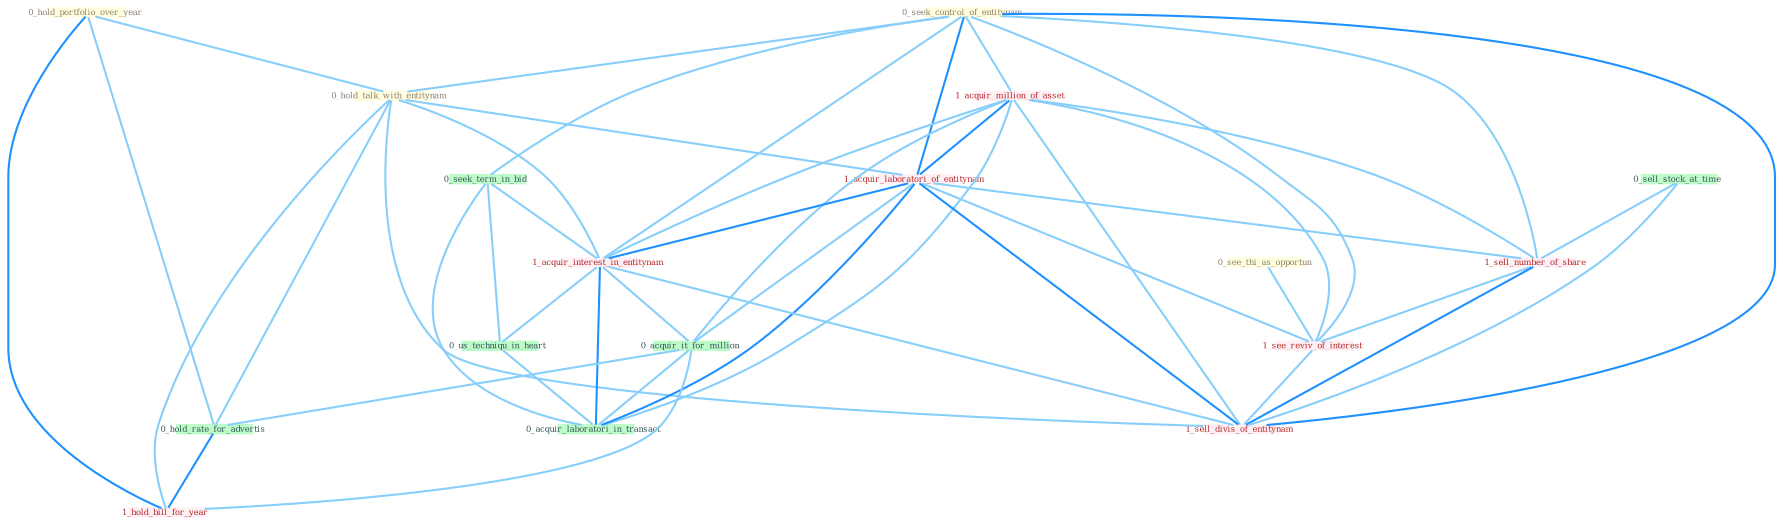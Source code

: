 Graph G{ 
    node
    [shape=polygon,style=filled,width=.5,height=.06,color="#BDFCC9",fixedsize=true,fontsize=4,
    fontcolor="#2f4f4f"];
    {node
    [color="#ffffe0", fontcolor="#8b7d6b"] "0_hold_portfolio_over_year " "0_see_thi_as_opportun " "0_seek_control_of_entitynam " "0_hold_talk_with_entitynam "}
{node [color="#fff0f5", fontcolor="#b22222"] "1_acquir_million_of_asset " "1_acquir_laboratori_of_entitynam " "1_acquir_interest_in_entitynam " "1_sell_number_of_share " "1_see_reviv_of_interest " "1_hold_bill_for_year " "1_sell_divis_of_entitynam "}
edge [color="#B0E2FF"];

	"0_hold_portfolio_over_year " -- "0_hold_talk_with_entitynam " [w="1", color="#87cefa" ];
	"0_hold_portfolio_over_year " -- "0_hold_rate_for_advertis " [w="1", color="#87cefa" ];
	"0_hold_portfolio_over_year " -- "1_hold_bill_for_year " [w="2", color="#1e90ff" , len=0.8];
	"0_see_thi_as_opportun " -- "1_see_reviv_of_interest " [w="1", color="#87cefa" ];
	"0_seek_control_of_entitynam " -- "0_hold_talk_with_entitynam " [w="1", color="#87cefa" ];
	"0_seek_control_of_entitynam " -- "1_acquir_million_of_asset " [w="1", color="#87cefa" ];
	"0_seek_control_of_entitynam " -- "1_acquir_laboratori_of_entitynam " [w="2", color="#1e90ff" , len=0.8];
	"0_seek_control_of_entitynam " -- "0_seek_term_in_bid " [w="1", color="#87cefa" ];
	"0_seek_control_of_entitynam " -- "1_acquir_interest_in_entitynam " [w="1", color="#87cefa" ];
	"0_seek_control_of_entitynam " -- "1_sell_number_of_share " [w="1", color="#87cefa" ];
	"0_seek_control_of_entitynam " -- "1_see_reviv_of_interest " [w="1", color="#87cefa" ];
	"0_seek_control_of_entitynam " -- "1_sell_divis_of_entitynam " [w="2", color="#1e90ff" , len=0.8];
	"0_hold_talk_with_entitynam " -- "1_acquir_laboratori_of_entitynam " [w="1", color="#87cefa" ];
	"0_hold_talk_with_entitynam " -- "1_acquir_interest_in_entitynam " [w="1", color="#87cefa" ];
	"0_hold_talk_with_entitynam " -- "0_hold_rate_for_advertis " [w="1", color="#87cefa" ];
	"0_hold_talk_with_entitynam " -- "1_hold_bill_for_year " [w="1", color="#87cefa" ];
	"0_hold_talk_with_entitynam " -- "1_sell_divis_of_entitynam " [w="1", color="#87cefa" ];
	"1_acquir_million_of_asset " -- "1_acquir_laboratori_of_entitynam " [w="2", color="#1e90ff" , len=0.8];
	"1_acquir_million_of_asset " -- "1_acquir_interest_in_entitynam " [w="1", color="#87cefa" ];
	"1_acquir_million_of_asset " -- "0_acquir_it_for_million " [w="1", color="#87cefa" ];
	"1_acquir_million_of_asset " -- "0_acquir_laboratori_in_transact " [w="1", color="#87cefa" ];
	"1_acquir_million_of_asset " -- "1_sell_number_of_share " [w="1", color="#87cefa" ];
	"1_acquir_million_of_asset " -- "1_see_reviv_of_interest " [w="1", color="#87cefa" ];
	"1_acquir_million_of_asset " -- "1_sell_divis_of_entitynam " [w="1", color="#87cefa" ];
	"1_acquir_laboratori_of_entitynam " -- "1_acquir_interest_in_entitynam " [w="2", color="#1e90ff" , len=0.8];
	"1_acquir_laboratori_of_entitynam " -- "0_acquir_it_for_million " [w="1", color="#87cefa" ];
	"1_acquir_laboratori_of_entitynam " -- "0_acquir_laboratori_in_transact " [w="2", color="#1e90ff" , len=0.8];
	"1_acquir_laboratori_of_entitynam " -- "1_sell_number_of_share " [w="1", color="#87cefa" ];
	"1_acquir_laboratori_of_entitynam " -- "1_see_reviv_of_interest " [w="1", color="#87cefa" ];
	"1_acquir_laboratori_of_entitynam " -- "1_sell_divis_of_entitynam " [w="2", color="#1e90ff" , len=0.8];
	"0_seek_term_in_bid " -- "1_acquir_interest_in_entitynam " [w="1", color="#87cefa" ];
	"0_seek_term_in_bid " -- "0_us_techniqu_in_heart " [w="1", color="#87cefa" ];
	"0_seek_term_in_bid " -- "0_acquir_laboratori_in_transact " [w="1", color="#87cefa" ];
	"1_acquir_interest_in_entitynam " -- "0_us_techniqu_in_heart " [w="1", color="#87cefa" ];
	"1_acquir_interest_in_entitynam " -- "0_acquir_it_for_million " [w="1", color="#87cefa" ];
	"1_acquir_interest_in_entitynam " -- "0_acquir_laboratori_in_transact " [w="2", color="#1e90ff" , len=0.8];
	"1_acquir_interest_in_entitynam " -- "1_sell_divis_of_entitynam " [w="1", color="#87cefa" ];
	"0_us_techniqu_in_heart " -- "0_acquir_laboratori_in_transact " [w="1", color="#87cefa" ];
	"0_acquir_it_for_million " -- "0_hold_rate_for_advertis " [w="1", color="#87cefa" ];
	"0_acquir_it_for_million " -- "0_acquir_laboratori_in_transact " [w="1", color="#87cefa" ];
	"0_acquir_it_for_million " -- "1_hold_bill_for_year " [w="1", color="#87cefa" ];
	"0_hold_rate_for_advertis " -- "1_hold_bill_for_year " [w="2", color="#1e90ff" , len=0.8];
	"0_sell_stock_at_time " -- "1_sell_number_of_share " [w="1", color="#87cefa" ];
	"0_sell_stock_at_time " -- "1_sell_divis_of_entitynam " [w="1", color="#87cefa" ];
	"1_sell_number_of_share " -- "1_see_reviv_of_interest " [w="1", color="#87cefa" ];
	"1_sell_number_of_share " -- "1_sell_divis_of_entitynam " [w="2", color="#1e90ff" , len=0.8];
	"1_see_reviv_of_interest " -- "1_sell_divis_of_entitynam " [w="1", color="#87cefa" ];
}